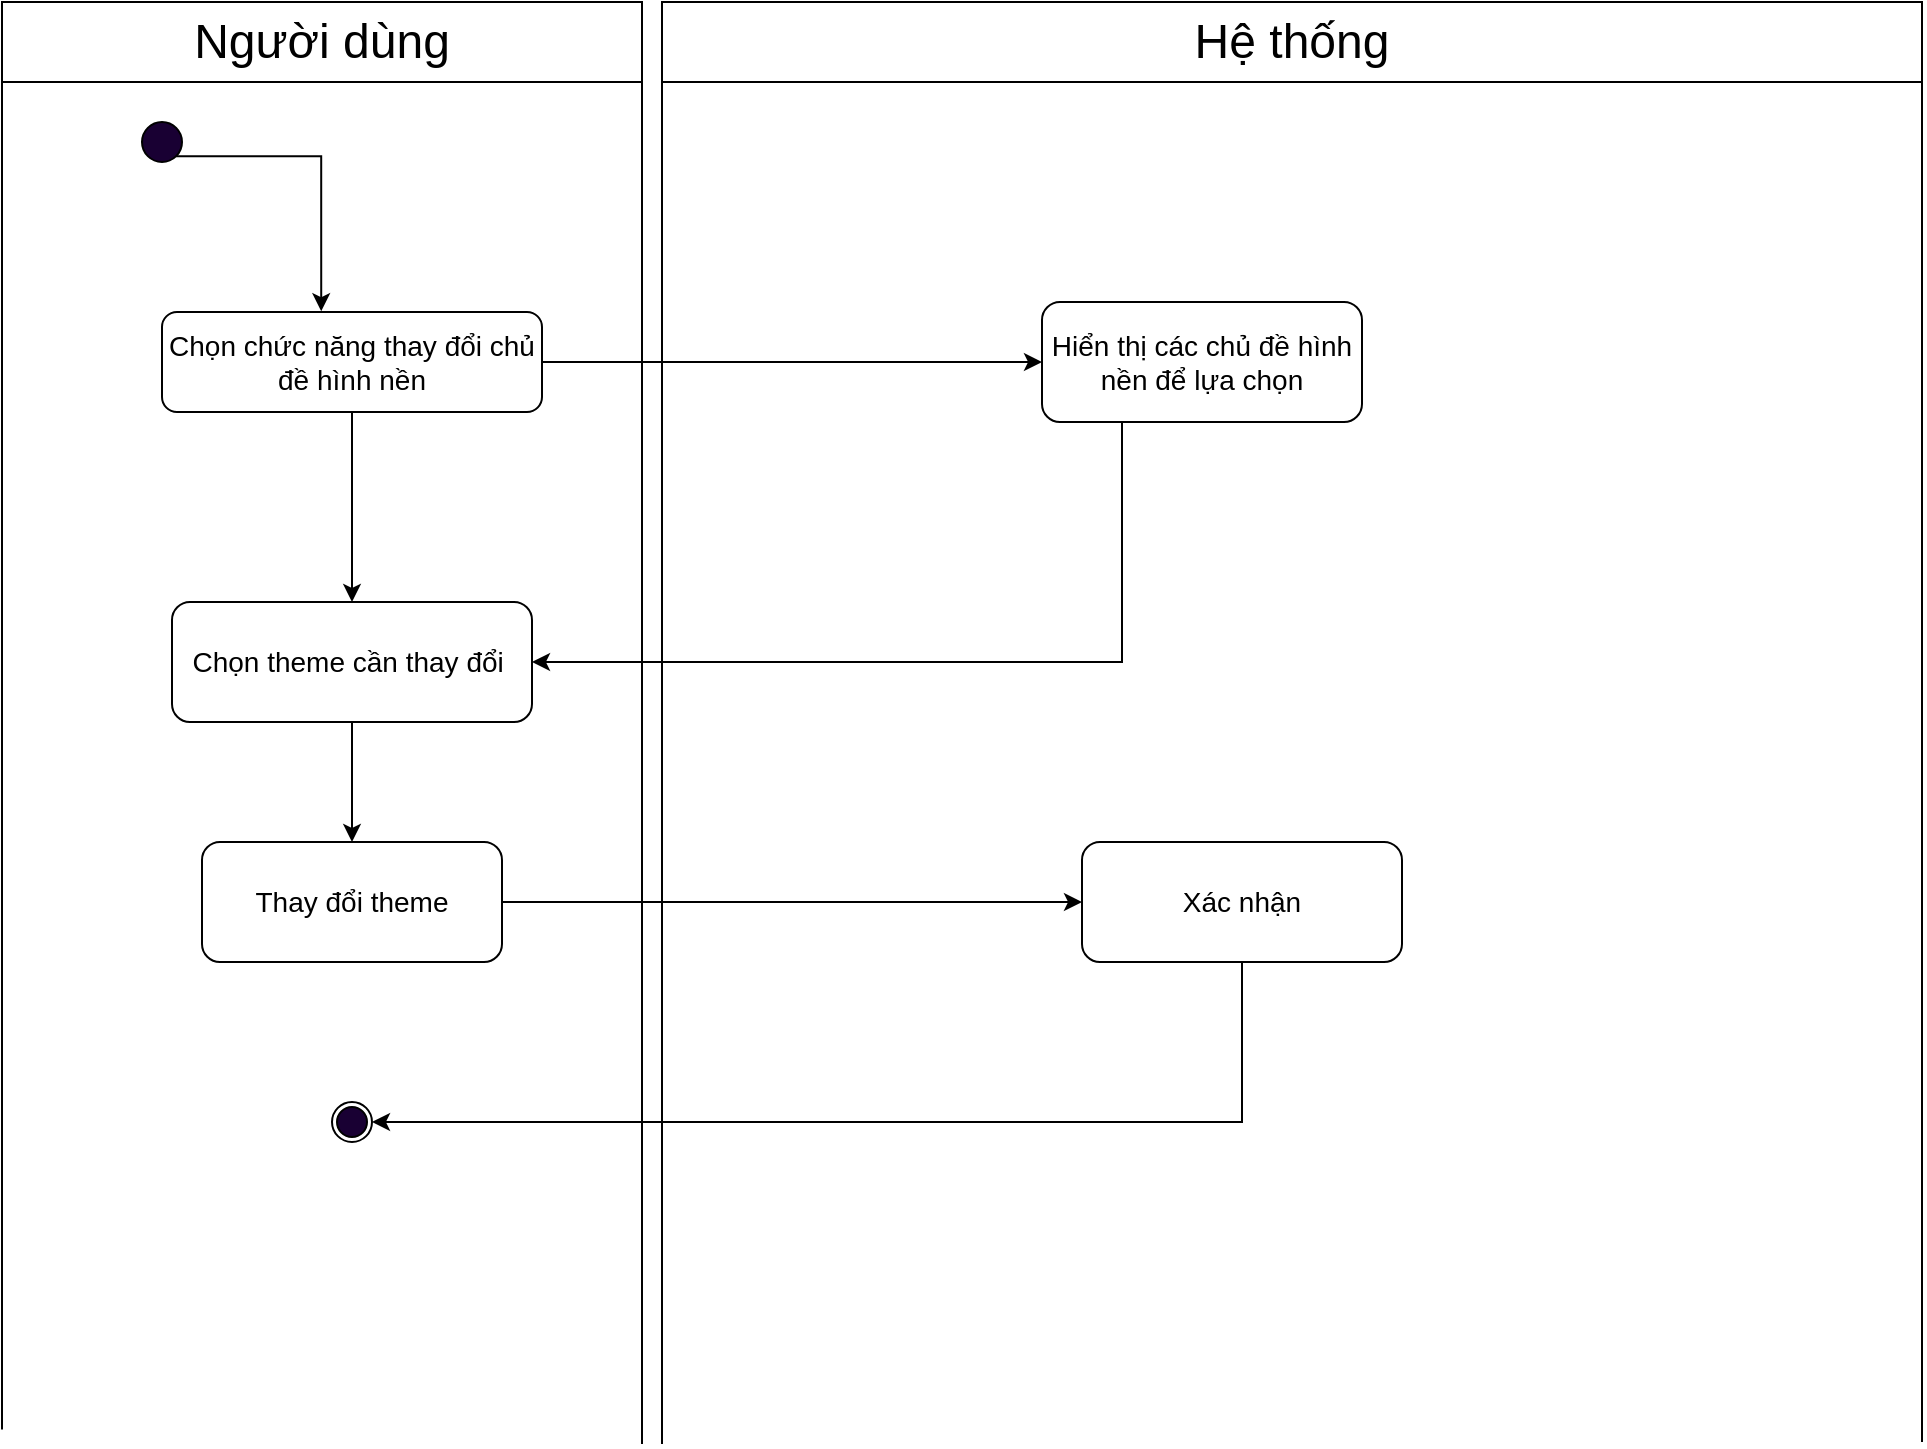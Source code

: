 <mxfile version="22.1.11" type="github">
  <diagram id="C5RBs43oDa-KdzZeNtuy" name="Page-1">
    <mxGraphModel dx="2345" dy="614" grid="1" gridSize="10" guides="1" tooltips="1" connect="1" arrows="1" fold="1" page="1" pageScale="1" pageWidth="827" pageHeight="1169" math="0" shadow="0">
      <root>
        <mxCell id="WIyWlLk6GJQsqaUBKTNV-0" />
        <mxCell id="WIyWlLk6GJQsqaUBKTNV-1" parent="WIyWlLk6GJQsqaUBKTNV-0" />
        <mxCell id="1xjeHV1YQOLDIrWdK9Ab-0" value="" style="endArrow=none;html=1;rounded=0;" edge="1" parent="WIyWlLk6GJQsqaUBKTNV-1">
          <mxGeometry width="50" height="50" relative="1" as="geometry">
            <mxPoint x="80" y="80" as="sourcePoint" />
            <mxPoint x="-240" y="80" as="targetPoint" />
          </mxGeometry>
        </mxCell>
        <mxCell id="1xjeHV1YQOLDIrWdK9Ab-1" value="" style="endArrow=none;html=1;rounded=0;" edge="1" parent="WIyWlLk6GJQsqaUBKTNV-1">
          <mxGeometry width="50" height="50" relative="1" as="geometry">
            <mxPoint x="90" y="80" as="sourcePoint" />
            <mxPoint x="720" y="80" as="targetPoint" />
          </mxGeometry>
        </mxCell>
        <mxCell id="1xjeHV1YQOLDIrWdK9Ab-2" value="" style="endArrow=none;html=1;rounded=0;" edge="1" parent="WIyWlLk6GJQsqaUBKTNV-1">
          <mxGeometry width="50" height="50" relative="1" as="geometry">
            <mxPoint x="80" y="800.941" as="sourcePoint" />
            <mxPoint x="80" y="80" as="targetPoint" />
          </mxGeometry>
        </mxCell>
        <mxCell id="1xjeHV1YQOLDIrWdK9Ab-3" value="" style="endArrow=none;html=1;rounded=0;" edge="1" parent="WIyWlLk6GJQsqaUBKTNV-1">
          <mxGeometry width="50" height="50" relative="1" as="geometry">
            <mxPoint x="-240" y="793.765" as="sourcePoint" />
            <mxPoint x="-240" y="80" as="targetPoint" />
          </mxGeometry>
        </mxCell>
        <mxCell id="1xjeHV1YQOLDIrWdK9Ab-4" value="" style="endArrow=none;html=1;rounded=0;" edge="1" parent="WIyWlLk6GJQsqaUBKTNV-1">
          <mxGeometry width="50" height="50" relative="1" as="geometry">
            <mxPoint x="720" y="800" as="sourcePoint" />
            <mxPoint x="720" y="80" as="targetPoint" />
          </mxGeometry>
        </mxCell>
        <mxCell id="1xjeHV1YQOLDIrWdK9Ab-5" value="" style="endArrow=none;html=1;rounded=0;" edge="1" parent="WIyWlLk6GJQsqaUBKTNV-1">
          <mxGeometry width="50" height="50" relative="1" as="geometry">
            <mxPoint x="90" y="800.941" as="sourcePoint" />
            <mxPoint x="90" y="80" as="targetPoint" />
          </mxGeometry>
        </mxCell>
        <mxCell id="1xjeHV1YQOLDIrWdK9Ab-6" value="" style="endArrow=none;html=1;rounded=0;" edge="1" parent="WIyWlLk6GJQsqaUBKTNV-1">
          <mxGeometry width="50" height="50" relative="1" as="geometry">
            <mxPoint x="90" y="120" as="sourcePoint" />
            <mxPoint x="720" y="120" as="targetPoint" />
          </mxGeometry>
        </mxCell>
        <mxCell id="1xjeHV1YQOLDIrWdK9Ab-7" value="" style="endArrow=none;html=1;rounded=0;" edge="1" parent="WIyWlLk6GJQsqaUBKTNV-1">
          <mxGeometry width="50" height="50" relative="1" as="geometry">
            <mxPoint x="80" y="120" as="sourcePoint" />
            <mxPoint x="-240" y="120" as="targetPoint" />
          </mxGeometry>
        </mxCell>
        <mxCell id="1xjeHV1YQOLDIrWdK9Ab-8" style="edgeStyle=orthogonalEdgeStyle;rounded=0;orthogonalLoop=1;jettySize=auto;html=1;exitX=0.5;exitY=1;exitDx=0;exitDy=0;entryX=0.5;entryY=0;entryDx=0;entryDy=0;" edge="1" parent="WIyWlLk6GJQsqaUBKTNV-1" source="1xjeHV1YQOLDIrWdK9Ab-9" target="1xjeHV1YQOLDIrWdK9Ab-16">
          <mxGeometry relative="1" as="geometry" />
        </mxCell>
        <mxCell id="1xjeHV1YQOLDIrWdK9Ab-31" style="edgeStyle=orthogonalEdgeStyle;rounded=0;orthogonalLoop=1;jettySize=auto;html=1;exitX=1;exitY=0.5;exitDx=0;exitDy=0;" edge="1" parent="WIyWlLk6GJQsqaUBKTNV-1" source="1xjeHV1YQOLDIrWdK9Ab-9" target="1xjeHV1YQOLDIrWdK9Ab-18">
          <mxGeometry relative="1" as="geometry" />
        </mxCell>
        <mxCell id="1xjeHV1YQOLDIrWdK9Ab-9" value="&lt;font style=&quot;font-size: 14px;&quot;&gt;Chọn chức năng thay đổi chủ đề hình nền&lt;/font&gt;" style="rounded=1;whiteSpace=wrap;html=1;" vertex="1" parent="WIyWlLk6GJQsqaUBKTNV-1">
          <mxGeometry x="-160" y="235" width="190" height="50" as="geometry" />
        </mxCell>
        <mxCell id="1xjeHV1YQOLDIrWdK9Ab-10" value="&lt;font style=&quot;font-size: 24px;&quot;&gt;Hệ thống&lt;/font&gt;" style="rounded=0;whiteSpace=wrap;html=1;" vertex="1" parent="WIyWlLk6GJQsqaUBKTNV-1">
          <mxGeometry x="90" y="80" width="630" height="40" as="geometry" />
        </mxCell>
        <mxCell id="1xjeHV1YQOLDIrWdK9Ab-11" value="&lt;font style=&quot;font-size: 24px;&quot;&gt;Người dùng&lt;/font&gt;" style="rounded=0;whiteSpace=wrap;html=1;" vertex="1" parent="WIyWlLk6GJQsqaUBKTNV-1">
          <mxGeometry x="-240" y="80" width="320" height="40" as="geometry" />
        </mxCell>
        <mxCell id="1xjeHV1YQOLDIrWdK9Ab-12" value="" style="ellipse;whiteSpace=wrap;html=1;aspect=fixed;fillColor=#190033;" vertex="1" parent="WIyWlLk6GJQsqaUBKTNV-1">
          <mxGeometry x="-170" y="140" width="20" height="20" as="geometry" />
        </mxCell>
        <mxCell id="1xjeHV1YQOLDIrWdK9Ab-13" style="edgeStyle=orthogonalEdgeStyle;rounded=0;orthogonalLoop=1;jettySize=auto;html=1;exitX=1;exitY=1;exitDx=0;exitDy=0;entryX=0.419;entryY=-0.008;entryDx=0;entryDy=0;entryPerimeter=0;" edge="1" parent="WIyWlLk6GJQsqaUBKTNV-1" source="1xjeHV1YQOLDIrWdK9Ab-12" target="1xjeHV1YQOLDIrWdK9Ab-9">
          <mxGeometry relative="1" as="geometry">
            <Array as="points">
              <mxPoint x="-80" y="157" />
            </Array>
          </mxGeometry>
        </mxCell>
        <mxCell id="1xjeHV1YQOLDIrWdK9Ab-14" style="edgeStyle=orthogonalEdgeStyle;rounded=0;orthogonalLoop=1;jettySize=auto;html=1;exitX=0.5;exitY=1;exitDx=0;exitDy=0;entryX=0.5;entryY=0;entryDx=0;entryDy=0;" edge="1" parent="WIyWlLk6GJQsqaUBKTNV-1" source="1xjeHV1YQOLDIrWdK9Ab-16" target="1xjeHV1YQOLDIrWdK9Ab-19">
          <mxGeometry relative="1" as="geometry" />
        </mxCell>
        <mxCell id="1xjeHV1YQOLDIrWdK9Ab-16" value="&lt;font style=&quot;font-size: 14px;&quot;&gt;Chọn theme cần thay đổi&amp;nbsp;&lt;/font&gt;" style="rounded=1;whiteSpace=wrap;html=1;" vertex="1" parent="WIyWlLk6GJQsqaUBKTNV-1">
          <mxGeometry x="-155" y="380" width="180" height="60" as="geometry" />
        </mxCell>
        <mxCell id="1xjeHV1YQOLDIrWdK9Ab-41" style="edgeStyle=orthogonalEdgeStyle;rounded=0;orthogonalLoop=1;jettySize=auto;html=1;exitX=0.25;exitY=1;exitDx=0;exitDy=0;entryX=1;entryY=0.5;entryDx=0;entryDy=0;" edge="1" parent="WIyWlLk6GJQsqaUBKTNV-1" source="1xjeHV1YQOLDIrWdK9Ab-18" target="1xjeHV1YQOLDIrWdK9Ab-16">
          <mxGeometry relative="1" as="geometry" />
        </mxCell>
        <mxCell id="1xjeHV1YQOLDIrWdK9Ab-18" value="&lt;font style=&quot;font-size: 14px;&quot;&gt;Hiển thị các chủ đề hình nền để lựa chọn&lt;/font&gt;" style="rounded=1;whiteSpace=wrap;html=1;" vertex="1" parent="WIyWlLk6GJQsqaUBKTNV-1">
          <mxGeometry x="280" y="230" width="160" height="60" as="geometry" />
        </mxCell>
        <mxCell id="1xjeHV1YQOLDIrWdK9Ab-42" style="edgeStyle=orthogonalEdgeStyle;rounded=0;orthogonalLoop=1;jettySize=auto;html=1;exitX=1;exitY=0.5;exitDx=0;exitDy=0;entryX=0;entryY=0.5;entryDx=0;entryDy=0;" edge="1" parent="WIyWlLk6GJQsqaUBKTNV-1" source="1xjeHV1YQOLDIrWdK9Ab-19" target="1xjeHV1YQOLDIrWdK9Ab-21">
          <mxGeometry relative="1" as="geometry" />
        </mxCell>
        <mxCell id="1xjeHV1YQOLDIrWdK9Ab-19" value="&lt;font style=&quot;font-size: 14px;&quot;&gt;Thay đổi theme&lt;/font&gt;" style="rounded=1;whiteSpace=wrap;html=1;" vertex="1" parent="WIyWlLk6GJQsqaUBKTNV-1">
          <mxGeometry x="-140" y="500" width="150" height="60" as="geometry" />
        </mxCell>
        <mxCell id="1xjeHV1YQOLDIrWdK9Ab-43" style="edgeStyle=orthogonalEdgeStyle;rounded=0;orthogonalLoop=1;jettySize=auto;html=1;exitX=0.5;exitY=1;exitDx=0;exitDy=0;entryX=1;entryY=0.5;entryDx=0;entryDy=0;" edge="1" parent="WIyWlLk6GJQsqaUBKTNV-1" source="1xjeHV1YQOLDIrWdK9Ab-21" target="1xjeHV1YQOLDIrWdK9Ab-22">
          <mxGeometry relative="1" as="geometry" />
        </mxCell>
        <mxCell id="1xjeHV1YQOLDIrWdK9Ab-21" value="&lt;font style=&quot;font-size: 14px;&quot;&gt;Xác nhận&lt;/font&gt;" style="rounded=1;whiteSpace=wrap;html=1;" vertex="1" parent="WIyWlLk6GJQsqaUBKTNV-1">
          <mxGeometry x="300" y="500" width="160" height="60" as="geometry" />
        </mxCell>
        <mxCell id="1xjeHV1YQOLDIrWdK9Ab-22" value="" style="ellipse;whiteSpace=wrap;html=1;aspect=fixed;" vertex="1" parent="WIyWlLk6GJQsqaUBKTNV-1">
          <mxGeometry x="-75" y="630" width="20" height="20" as="geometry" />
        </mxCell>
        <mxCell id="1xjeHV1YQOLDIrWdK9Ab-23" value="" style="ellipse;whiteSpace=wrap;html=1;aspect=fixed;fillColor=#190033;" vertex="1" parent="WIyWlLk6GJQsqaUBKTNV-1">
          <mxGeometry x="-72.5" y="632.5" width="15" height="15" as="geometry" />
        </mxCell>
      </root>
    </mxGraphModel>
  </diagram>
</mxfile>
